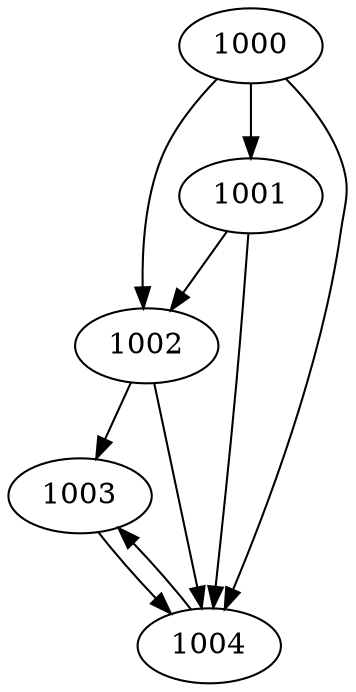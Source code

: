 strict digraph  {
1000;
1001;
1002;
1003;
1004;
1000 -> 1002;
1000 -> 1001;
1000 -> 1004;
1001 -> 1002;
1001 -> 1004;
1002 -> 1003;
1002 -> 1004;
1003 -> 1004;
1004 -> 1003;
}
